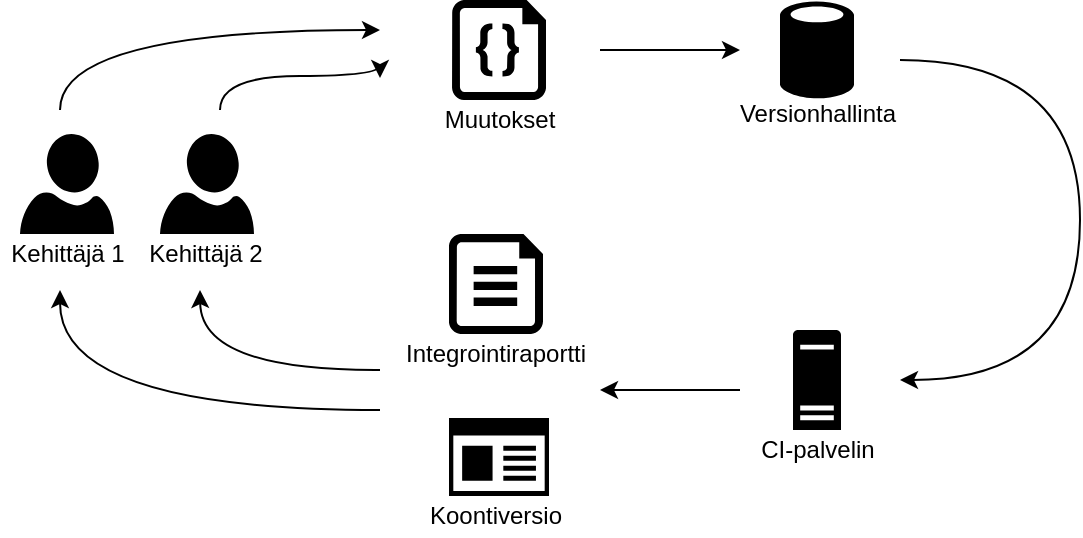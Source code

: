 <mxfile version="12.2.4" type="device" pages="1"><diagram id="l8hXMBHkgcEJcSW0mbfh" name="Page-1"><mxGraphModel dx="1331" dy="788" grid="1" gridSize="10" guides="1" tooltips="1" connect="1" arrows="1" fold="1" page="1" pageScale="1" pageWidth="1169" pageHeight="827" math="0" shadow="0"><root><mxCell id="0"/><mxCell id="1" parent="0"/><mxCell id="yiFaCTtuZhLbkdxy_V5V-19" style="edgeStyle=orthogonalEdgeStyle;curved=1;orthogonalLoop=1;jettySize=auto;html=1;" edge="1" parent="1"><mxGeometry relative="1" as="geometry"><mxPoint x="170" y="240" as="sourcePoint"/><mxPoint x="250" y="224" as="targetPoint"/><Array as="points"><mxPoint x="170" y="223"/></Array></mxGeometry></mxCell><mxCell id="yiFaCTtuZhLbkdxy_V5V-23" style="edgeStyle=orthogonalEdgeStyle;curved=1;orthogonalLoop=1;jettySize=auto;html=1;" edge="1" parent="1"><mxGeometry relative="1" as="geometry"><mxPoint x="90" y="240" as="sourcePoint"/><mxPoint x="250" y="200" as="targetPoint"/><Array as="points"><mxPoint x="90" y="200"/></Array></mxGeometry></mxCell><mxCell id="yiFaCTtuZhLbkdxy_V5V-33" style="edgeStyle=orthogonalEdgeStyle;curved=1;orthogonalLoop=1;jettySize=auto;html=1;" edge="1" parent="1"><mxGeometry relative="1" as="geometry"><mxPoint x="510" y="215" as="sourcePoint"/><mxPoint x="510" y="375" as="targetPoint"/><Array as="points"><mxPoint x="600" y="215"/><mxPoint x="600" y="375"/></Array></mxGeometry></mxCell><mxCell id="yiFaCTtuZhLbkdxy_V5V-26" style="edgeStyle=orthogonalEdgeStyle;curved=1;orthogonalLoop=1;jettySize=auto;html=1;" edge="1" parent="1"><mxGeometry relative="1" as="geometry"><mxPoint x="360" y="210" as="sourcePoint"/><mxPoint x="430" y="210" as="targetPoint"/></mxGeometry></mxCell><mxCell id="yiFaCTtuZhLbkdxy_V5V-21" style="edgeStyle=orthogonalEdgeStyle;curved=1;orthogonalLoop=1;jettySize=auto;html=1;" edge="1" parent="1"><mxGeometry relative="1" as="geometry"><mxPoint x="250" y="390" as="sourcePoint"/><mxPoint x="90" y="330" as="targetPoint"/><Array as="points"><mxPoint x="90" y="390"/></Array></mxGeometry></mxCell><mxCell id="yiFaCTtuZhLbkdxy_V5V-22" style="edgeStyle=orthogonalEdgeStyle;curved=1;orthogonalLoop=1;jettySize=auto;html=1;" edge="1" parent="1"><mxGeometry relative="1" as="geometry"><mxPoint x="250" y="370" as="sourcePoint"/><mxPoint x="160" y="330" as="targetPoint"/></mxGeometry></mxCell><mxCell id="yiFaCTtuZhLbkdxy_V5V-34" value="" style="aspect=fixed;pointerEvents=1;shadow=0;dashed=0;html=1;strokeColor=none;labelPosition=center;verticalLabelPosition=bottom;verticalAlign=top;align=center;fillColor=#000000;shape=mxgraph.azure.user" vertex="1" parent="1"><mxGeometry x="70" y="252" width="47" height="50" as="geometry"/></mxCell><mxCell id="yiFaCTtuZhLbkdxy_V5V-35" value="" style="aspect=fixed;pointerEvents=1;shadow=0;dashed=0;html=1;strokeColor=none;labelPosition=center;verticalLabelPosition=bottom;verticalAlign=top;align=center;fillColor=#000000;shape=mxgraph.azure.user" vertex="1" parent="1"><mxGeometry x="140" y="252" width="47" height="50" as="geometry"/></mxCell><mxCell id="yiFaCTtuZhLbkdxy_V5V-36" value="" style="aspect=fixed;pointerEvents=1;shadow=0;dashed=0;html=1;strokeColor=none;labelPosition=center;verticalLabelPosition=bottom;verticalAlign=top;align=center;fillColor=#000000;shape=mxgraph.azure.code_file" vertex="1" parent="1"><mxGeometry x="286" y="185" width="47" height="50" as="geometry"/></mxCell><mxCell id="yiFaCTtuZhLbkdxy_V5V-37" value="" style="aspect=fixed;pointerEvents=1;shadow=0;dashed=0;html=1;strokeColor=none;labelPosition=center;verticalLabelPosition=bottom;verticalAlign=top;align=center;fillColor=#000000;shape=mxgraph.azure.file" vertex="1" parent="1"><mxGeometry x="284.5" y="302" width="47" height="50" as="geometry"/></mxCell><mxCell id="yiFaCTtuZhLbkdxy_V5V-38" value="" style="aspect=fixed;pointerEvents=1;shadow=0;dashed=0;html=1;strokeColor=none;labelPosition=center;verticalLabelPosition=bottom;verticalAlign=top;align=center;fillColor=#000000;shape=mxgraph.mscae.enterprise.database_generic" vertex="1" parent="1"><mxGeometry x="450" y="185" width="37" height="50" as="geometry"/></mxCell><mxCell id="yiFaCTtuZhLbkdxy_V5V-39" value="" style="aspect=fixed;pointerEvents=1;shadow=0;dashed=0;html=1;strokeColor=none;labelPosition=center;verticalLabelPosition=bottom;verticalAlign=top;align=center;fillColor=#000000;shape=mxgraph.mscae.enterprise.server_generic" vertex="1" parent="1"><mxGeometry x="456.5" y="350" width="24" height="50" as="geometry"/></mxCell><mxCell id="yiFaCTtuZhLbkdxy_V5V-42" style="edgeStyle=orthogonalEdgeStyle;curved=1;orthogonalLoop=1;jettySize=auto;html=1;" edge="1" parent="1"><mxGeometry relative="1" as="geometry"><mxPoint x="430" y="380" as="sourcePoint"/><mxPoint x="360" y="380" as="targetPoint"/></mxGeometry></mxCell><mxCell id="yiFaCTtuZhLbkdxy_V5V-43" value="" style="aspect=fixed;pointerEvents=1;shadow=0;dashed=0;html=1;strokeColor=none;labelPosition=center;verticalLabelPosition=bottom;verticalAlign=top;align=center;fillColor=#000000;shape=mxgraph.mscae.enterprise.app_generic" vertex="1" parent="1"><mxGeometry x="284.5" y="394" width="50" height="39" as="geometry"/></mxCell><mxCell id="yiFaCTtuZhLbkdxy_V5V-45" value="&lt;div&gt;Kehittäjä 2&lt;/div&gt;" style="text;html=1;strokeColor=none;fillColor=none;align=center;verticalAlign=middle;whiteSpace=wrap;rounded=0;" vertex="1" parent="1"><mxGeometry x="130" y="302" width="66" height="20" as="geometry"/></mxCell><mxCell id="yiFaCTtuZhLbkdxy_V5V-46" value="&lt;div&gt;Kehittäjä 1&lt;br&gt;&lt;/div&gt;" style="text;html=1;strokeColor=none;fillColor=none;align=center;verticalAlign=middle;whiteSpace=wrap;rounded=0;" vertex="1" parent="1"><mxGeometry x="60.5" y="302" width="66" height="20" as="geometry"/></mxCell><mxCell id="yiFaCTtuZhLbkdxy_V5V-47" value="Muutokset" style="text;html=1;strokeColor=none;fillColor=none;align=center;verticalAlign=middle;whiteSpace=wrap;rounded=0;" vertex="1" parent="1"><mxGeometry x="289.5" y="235" width="40" height="20" as="geometry"/></mxCell><mxCell id="yiFaCTtuZhLbkdxy_V5V-48" value="Integrointiraportti" style="text;html=1;strokeColor=none;fillColor=none;align=center;verticalAlign=middle;whiteSpace=wrap;rounded=0;" vertex="1" parent="1"><mxGeometry x="288" y="352" width="40" height="20" as="geometry"/></mxCell><mxCell id="yiFaCTtuZhLbkdxy_V5V-49" value="Koontiversio" style="text;html=1;strokeColor=none;fillColor=none;align=center;verticalAlign=middle;whiteSpace=wrap;rounded=0;" vertex="1" parent="1"><mxGeometry x="288" y="433" width="40" height="20" as="geometry"/></mxCell><mxCell id="yiFaCTtuZhLbkdxy_V5V-50" value="Versionhallinta" style="text;html=1;strokeColor=none;fillColor=none;align=center;verticalAlign=middle;whiteSpace=wrap;rounded=0;" vertex="1" parent="1"><mxGeometry x="448.5" y="232" width="40" height="20" as="geometry"/></mxCell><mxCell id="yiFaCTtuZhLbkdxy_V5V-51" value="CI-palvelin" style="text;html=1;strokeColor=none;fillColor=none;align=center;verticalAlign=middle;whiteSpace=wrap;rounded=0;" vertex="1" parent="1"><mxGeometry x="437.5" y="400" width="62" height="20" as="geometry"/></mxCell></root></mxGraphModel></diagram></mxfile>